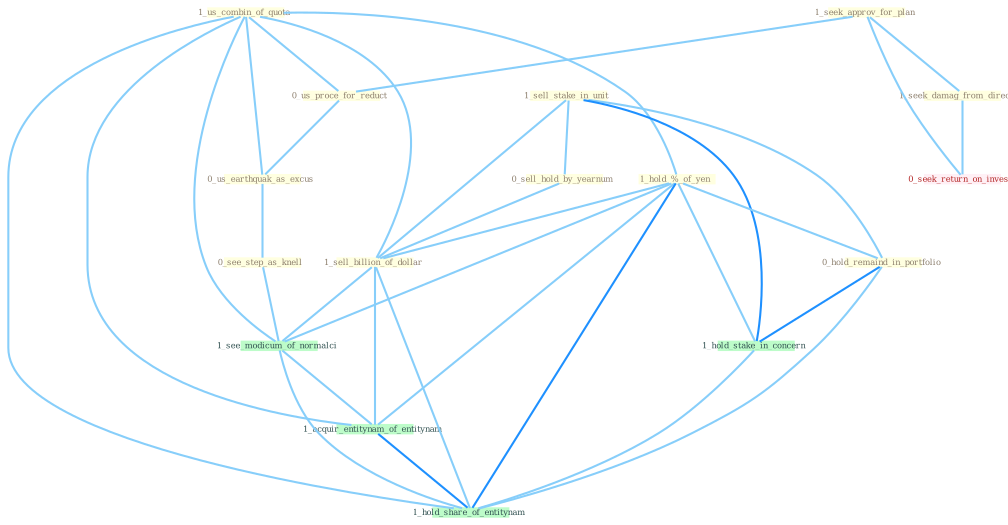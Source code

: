 Graph G{ 
    node
    [shape=polygon,style=filled,width=.5,height=.06,color="#BDFCC9",fixedsize=true,fontsize=4,
    fontcolor="#2f4f4f"];
    {node
    [color="#ffffe0", fontcolor="#8b7d6b"] "1_seek_approv_for_plan " "1_us_combin_of_quota " "1_sell_stake_in_unit " "0_us_proce_for_reduct " "1_hold_%_of_yen " "0_us_earthquak_as_excus " "1_seek_damag_from_director " "0_sell_hold_by_yearnum " "1_sell_billion_of_dollar " "0_hold_remaind_in_portfolio " "0_see_step_as_knell "}
{node [color="#fff0f5", fontcolor="#b22222"] "0_seek_return_on_invest "}
edge [color="#B0E2FF"];

	"1_seek_approv_for_plan " -- "0_us_proce_for_reduct " [w="1", color="#87cefa" ];
	"1_seek_approv_for_plan " -- "1_seek_damag_from_director " [w="1", color="#87cefa" ];
	"1_seek_approv_for_plan " -- "0_seek_return_on_invest " [w="1", color="#87cefa" ];
	"1_us_combin_of_quota " -- "0_us_proce_for_reduct " [w="1", color="#87cefa" ];
	"1_us_combin_of_quota " -- "1_hold_%_of_yen " [w="1", color="#87cefa" ];
	"1_us_combin_of_quota " -- "0_us_earthquak_as_excus " [w="1", color="#87cefa" ];
	"1_us_combin_of_quota " -- "1_sell_billion_of_dollar " [w="1", color="#87cefa" ];
	"1_us_combin_of_quota " -- "1_see_modicum_of_normalci " [w="1", color="#87cefa" ];
	"1_us_combin_of_quota " -- "1_acquir_entitynam_of_entitynam " [w="1", color="#87cefa" ];
	"1_us_combin_of_quota " -- "1_hold_share_of_entitynam " [w="1", color="#87cefa" ];
	"1_sell_stake_in_unit " -- "0_sell_hold_by_yearnum " [w="1", color="#87cefa" ];
	"1_sell_stake_in_unit " -- "1_sell_billion_of_dollar " [w="1", color="#87cefa" ];
	"1_sell_stake_in_unit " -- "0_hold_remaind_in_portfolio " [w="1", color="#87cefa" ];
	"1_sell_stake_in_unit " -- "1_hold_stake_in_concern " [w="2", color="#1e90ff" , len=0.8];
	"0_us_proce_for_reduct " -- "0_us_earthquak_as_excus " [w="1", color="#87cefa" ];
	"1_hold_%_of_yen " -- "1_sell_billion_of_dollar " [w="1", color="#87cefa" ];
	"1_hold_%_of_yen " -- "0_hold_remaind_in_portfolio " [w="1", color="#87cefa" ];
	"1_hold_%_of_yen " -- "1_hold_stake_in_concern " [w="1", color="#87cefa" ];
	"1_hold_%_of_yen " -- "1_see_modicum_of_normalci " [w="1", color="#87cefa" ];
	"1_hold_%_of_yen " -- "1_acquir_entitynam_of_entitynam " [w="1", color="#87cefa" ];
	"1_hold_%_of_yen " -- "1_hold_share_of_entitynam " [w="2", color="#1e90ff" , len=0.8];
	"0_us_earthquak_as_excus " -- "0_see_step_as_knell " [w="1", color="#87cefa" ];
	"1_seek_damag_from_director " -- "0_seek_return_on_invest " [w="1", color="#87cefa" ];
	"0_sell_hold_by_yearnum " -- "1_sell_billion_of_dollar " [w="1", color="#87cefa" ];
	"1_sell_billion_of_dollar " -- "1_see_modicum_of_normalci " [w="1", color="#87cefa" ];
	"1_sell_billion_of_dollar " -- "1_acquir_entitynam_of_entitynam " [w="1", color="#87cefa" ];
	"1_sell_billion_of_dollar " -- "1_hold_share_of_entitynam " [w="1", color="#87cefa" ];
	"0_hold_remaind_in_portfolio " -- "1_hold_stake_in_concern " [w="2", color="#1e90ff" , len=0.8];
	"0_hold_remaind_in_portfolio " -- "1_hold_share_of_entitynam " [w="1", color="#87cefa" ];
	"0_see_step_as_knell " -- "1_see_modicum_of_normalci " [w="1", color="#87cefa" ];
	"1_hold_stake_in_concern " -- "1_hold_share_of_entitynam " [w="1", color="#87cefa" ];
	"1_see_modicum_of_normalci " -- "1_acquir_entitynam_of_entitynam " [w="1", color="#87cefa" ];
	"1_see_modicum_of_normalci " -- "1_hold_share_of_entitynam " [w="1", color="#87cefa" ];
	"1_acquir_entitynam_of_entitynam " -- "1_hold_share_of_entitynam " [w="2", color="#1e90ff" , len=0.8];
}